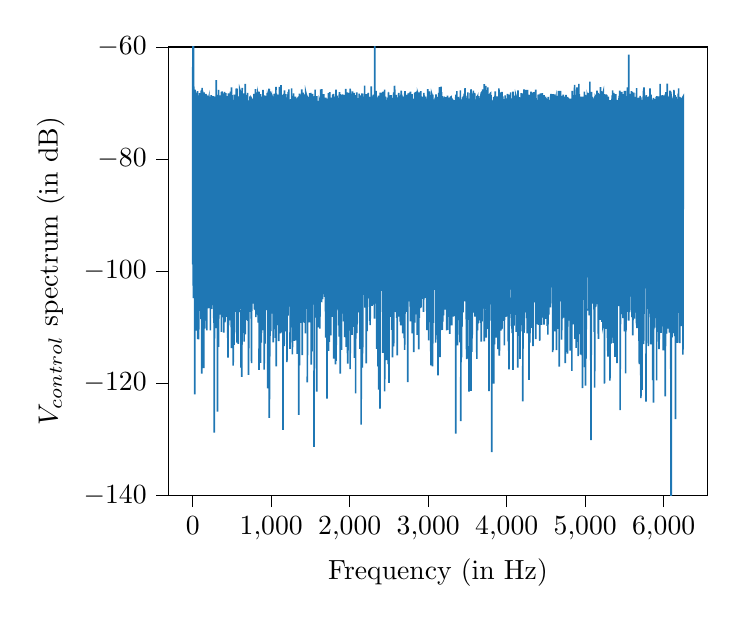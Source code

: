 % This file was created by tikzplotlib v0.9.5.
\begin{tikzpicture}

\definecolor{color0}{rgb}{0.122,0.467,0.706}

\begin{axis}[
legend cell align={left},
legend style={fill opacity=0.8, draw opacity=1, text opacity=1, draw=white!80!black},
tick align=outside,
tick pos=left,
unbounded coords=jump,
x grid style={white!69.02!black},
xlabel={Frequency (in Hz)},
xmin=-312.5, xmax=6562.5,
xtick style={color=black},
y grid style={white!69.02!black},
ylabel={$V_{control}$ spectrum (in dB)},
ymin=-140, ymax=-60,
ytick style={color=black}
]
\addplot [semithick, color0]
table {%
0 -98.809
4.98 30.13
9.98 -66.302
4.99 -99.857
9.99 -104.816
14.98 -67.099
14.99 -100.53
19.98 -68.143
19.99 -101.26
24.98 -68.808
29.98 -67.636
24.99 -122.015
34.98 -68.54
29.99 -108.8
39.98 -68.777
34.99 -99.691
44.98 -68.169
39.99 -105.989
49.98 -69.454
44.99 -109.962
54.98 -69.145
49.99 -110.634
59.98 -67.859
54.99 -106.528
59.99 -101.346
64.98 -69.125
64.99 -112.132
69.98 -68.654
69.99 -102.527
74.98 -69.838
79.98 -69.413
74.99 -112.191
79.99 -100.394
84.98 -70.401
84.99 -102.846
89.98 -68.224
89.99 -107.106
94.98 -69.695
94.99 -104.739
99.98 -69.408
99.99 -102.941
104.98 -69.237
109.98 -67.737
104.99 -108.543
109.99 -105.456
114.98 -69.509
119.98 -67.319
114.99 -118.272
119.99 -103.462
124.98 -67.807
124.99 -103.361
129.98 -70.735
129.99 -110.303
134.98 -68.782
139.98 -69.64
134.99 -111.404
144.98 -68.108
139.99 -117.298
144.99 -95.648
149.98 -70.034
154.98 -69.455
149.99 -110.278
159.98 -69.306
154.99 -106.055
159.99 -103.094
164.98 -68.389
169.98 -68.785
164.99 -106.841
169.99 -108.851
174.98 -69.677
179.98 -68.875
174.99 -103.777
179.99 -110.589
184.98 -68.726
184.99 -106.317
189.98 -69.089
194.98 -69.231
189.99 -104.619
194.99 -97.461
199.98 -69.393
204.98 -69.068
199.99 -106.085
204.99 -106.612
209.98 -69.286
209.99 -102.257
214.98 -68.842
214.99 -105.327
219.98 -69.259
219.99 -97.956
224.98 -69.807
224.99 -110.559
229.98 -69.545
229.99 -105.283
234.98 -68.603
239.98 -69.21
234.99 -104.412
244.98 -69.594
239.99 -106.756
249.98 -68.752
244.99 -105.019
254.98 -68.765
249.99 -102.064
259.98 -68.786
254.99 -103.231
259.99 -106.051
264.98 -69.793
269.98 -68.831
264.99 -105.285
269.99 -109.237
274.98 -68.863
274.99 -128.829
279.98 -69.716
284.98 -70.65
279.99 -101.841
289.98 -69.699
284.99 -104.902
294.98 -70.682
289.99 -110.177
299.98 -65.918
294.99 -99.408
304.98 -69.516
299.99 -109.439
304.99 -105.781
309.98 -69.078
309.99 -102.649
314.98 -68.53
314.99 -125.052
319.98 -69.715
319.99 -105.013
324.98 -68.869
324.99 -109.723
329.98 -67.675
329.99 -113.526
334.98 -68.965
334.99 -107.307
339.98 -68.637
339.99 -105.486
344.98 -68.641
349.98 -69.659
344.99 -107.767
354.98 -69.228
349.99 -99.648
359.98 -69.98
354.99 -99.183
364.98 -68.028
359.99 -106.612
369.98 -69.839
364.99 -110.837
374.98 -67.923
369.99 -102.23
374.99 -108.203
379.98 -70.152
379.99 -105.37
384.98 -68.276
384.99 -104.672
389.98 -68.824
389.99 -104.335
394.98 -69.18
399.98 -69.652
394.99 -110.996
404.98 -68.006
399.99 -107.75
404.99 -99.955
409.98 -70.816
414.98 -70.033
409.99 -109.153
414.99 -104.001
419.98 -68.251
419.99 -108.169
424.98 -69.333
424.99 -104.758
429.98 -68.779
434.98 -70.305
429.99 -105.946
434.99 -101.147
439.98 -70.151
439.99 -104.148
444.98 -69.618
444.99 -111.897
449.98 -70.074
449.99 -115.438
454.98 -68.304
459.98 -70.02
454.99 -109.659
464.98 -70.389
459.99 -101.309
464.99 -108.771
469.98 -68.814
474.98 -68.794
469.99 -105.382
474.99 -103.931
479.98 -67.984
484.98 -69.183
479.99 -104.296
489.98 -69.18
484.99 -107.677
494.98 -67.217
489.99 -107.764
494.99 -113.728
499.98 -68.614
499.99 -104.303
504.98 -69.468
504.99 -101.752
509.98 -69.585
509.99 -101.222
514.98 -69.969
519.98 -69.462
514.99 -116.845
519.99 -107.569
524.98 -69.802
524.99 -113.169
529.98 -68.514
529.99 -110.874
534.98 -69.511
539.98 -68.778
534.99 -101.781
539.99 -102.21
544.98 -69.92
544.99 -107.287
549.98 -68.991
549.99 -104.554
554.98 -67.414
559.98 -68.94
554.99 -103.896
564.98 -67.425
559.99 -110.179
564.99 -112.739
569.98 -68.774
574.98 -69.964
569.99 -102.657
574.99 -106.376
579.98 -70.142
584.98 -69.962
579.99 -112.996
589.98 -68.887
584.99 -104.344
594.98 -70.017
589.99 -107.3
594.99 -100.754
599.98 -67.638
604.98 -67.883
599.99 -106.751
609.98 -68.719
604.99 -99.443
614.98 -68.076
609.99 -98.772
619.98 -69.704
614.99 -117.221
624.98 -69.416
619.99 -104.67
629.98 -67.286
624.99 -118.883
629.99 -102.559
634.98 -68.747
634.99 -104.343
639.98 -68.596
639.99 -100.709
644.98 -69.839
644.99 -101.71
649.98 -68.276
649.99 -111.026
654.98 -69.981
654.99 -112.586
659.98 -69.227
659.99 -109.765
664.98 -69.173
664.99 -105.336
669.98 -66.565
669.99 -111.297
674.98 -68.953
679.98 -69.262
674.99 -104.126
679.99 -108.751
684.98 -69.689
684.99 -104.51
689.98 -70.478
689.99 -103.356
694.98 -68.565
694.99 -105.358
699.98 -68.201
699.99 -103.897
704.98 -70.631
704.99 -108.877
709.98 -69.528
714.98 -69.99
709.99 -118.507
714.99 -109.886
719.98 -70.1
724.98 -70.211
719.99 -101.332
724.99 -99.845
729.98 -68.832
734.98 -71.202
729.99 -107.271
734.99 -105.764
739.98 -69.152
739.99 -100.596
744.98 -69.099
749.98 -69.214
744.99 -104.519
749.99 -116.416
754.98 -69.278
759.98 -69.66
754.99 -101.345
764.98 -69.439
759.99 -102.23
764.99 -105.609
769.98 -69.95
774.98 -70.008
769.99 -105.811
779.98 -68.362
774.99 -103.478
779.99 -102.759
784.98 -69.845
784.99 -106.816
789.98 -69.421
794.98 -70.014
789.99 -103.548
799.98 -67.525
794.99 -106.951
804.98 -68.729
799.99 -101.671
809.98 -68.118
804.99 -108.189
814.98 -68.357
809.99 -101.755
814.99 -101.392
819.98 -69.378
824.98 -69.647
819.99 -101.788
824.99 -107.733
829.98 -68.395
834.98 -68.734
829.99 -106.333
834.99 -109.187
839.98 -68.927
844.98 -67.994
839.99 -107.34
849.98 -70.094
844.99 -117.604
854.98 -69.748
849.99 -104.594
859.98 -70.174
854.99 -109.211
859.99 -115.971
864.98 -68.42
864.99 -116.367
869.98 -69.089
869.99 -102.185
874.98 -70.123
874.99 -112.777
879.98 -69.677
884.98 -69.209
879.99 -104.311
889.98 -68.866
884.99 -104.744
889.99 -110.516
894.98 -67.648
899.98 -70.079
894.99 -104.323
904.98 -69.466
899.99 -109.814
909.98 -68.795
904.99 -100.39
914.98 -68.653
909.99 -117.58
919.98 -70.049
914.99 -98.763
924.98 -69.056
919.99 -112.945
924.99 -102.091
929.98 -68.715
934.98 -70.478
929.99 -103.876
934.99 -101.147
939.98 -70.299
939.99 -97.985
944.98 -70.917
949.98 -68.224
944.99 -106.953
949.99 -100.305
954.98 -68.752
959.98 -69.031
954.99 -120.94
964.98 -69.819
959.99 -100.895
969.98 -67.422
964.99 -116.349
969.99 -106.595
974.98 -67.465
979.98 -68.96
974.99 -126.194
979.99 -118.303
984.98 -67.937
989.98 -68.837
984.99 -111.537
989.99 -105.35
994.98 -68.977
999.98 -68.757
994.99 -110.725
1004.98 -68.809
999.99 -106.251
1009.98 -69.914
1004.99 -105.969
1014.98 -68.945
1009.99 -107.561
1014.99 -101.945
1019.98 -70.355
1019.99 -101.355
1024.98 -69.439
1029.98 -69.674
1024.99 -112.704
1029.99 -105.176
1034.98 -69.654
1039.98 -68.35
1034.99 -104.099
1044.98 -70.839
1039.99 -102.856
1044.99 -110.358
1049.98 -70.386
1054.98 -69.793
1049.99 -107.509
1059.98 -67.139
1054.99 -111.891
1059.99 -101.729
1064.98 -68.296
1064.99 -116.998
1069.98 -68.874
1069.99 -99.364
1074.98 -70.036
1074.99 -104.491
1079.98 -70.344
1079.99 -101.704
1084.98 -68.483
1084.99 -101.684
1089.98 -70.288
1089.99 -109.624
1094.98 -70.352
1099.98 -69.396
1094.99 -112.469
1099.99 -101.671
1104.98 -67.112
1104.99 -103.731
1109.98 -69.522
1109.99 -102.564
1114.98 -69.691
1119.98 -68.565
1114.99 -104.822
1119.99 -111.088
1124.98 -66.791
1124.99 -104.314
1129.98 -70.289
1129.99 -105.885
1134.98 -68.555
1139.98 -69.488
1134.99 -110.916
1139.99 -107.742
1144.98 -69.054
1144.99 -103.049
1149.98 -70.199
1149.99 -128.344
1154.98 -69.8
1154.99 -113.178
1159.98 -68.387
1159.99 -110.346
1164.98 -70.205
1164.99 -113.391
1169.98 -67.742
1169.99 -108.579
1174.98 -68.77
1179.98 -69.283
1174.99 -110.731
1184.98 -68.416
1179.99 -105.779
1189.98 -70.097
1184.99 -102.904
1194.98 -69.365
1189.99 -106.943
1199.98 -68.986
1194.99 -99.719
1204.98 -70.28
1199.99 -116.242
1209.98 -70.1
1204.99 -102.784
1214.98 -68.001
1209.99 -105.552
1219.98 -69.005
1214.99 -107.961
1224.98 -67.587
1219.99 -105.972
1229.98 -69.472
1224.99 -103.918
1229.99 -103.677
1234.98 -69.797
1239.98 -69.365
1234.99 -106.356
1244.98 -70.006
1239.99 -113.879
1249.98 -69.319
1244.99 -110.059
1254.98 -69.937
1249.99 -105.243
1259.98 -67.402
1254.99 -104.967
1264.98 -69.127
1259.99 -108.901
1269.98 -70.152
1264.99 -104.049
1269.99 -114.858
1274.98 -69.44
1274.99 -105.842
1279.98 -70.308
1279.99 -103.909
1284.98 -68.28
1284.99 -111.482
1289.98 -70.29
1289.99 -101.164
1294.98 -69.48
1294.99 -112.442
1299.98 -69.701
1299.99 -103.283
1304.98 -69.893
1304.99 -101.281
1309.98 -68.859
1309.99 -101.174
1314.98 -69.162
1314.99 -112.364
1319.98 -70.025
1319.99 -103.866
1324.98 -70.772
1324.99 -103.015
1329.98 -70.837
1329.99 -114.778
1334.98 -69.499
1334.99 -106.481
1339.98 -68.98
1339.99 -103.755
1344.98 -69.662
1344.99 -109.776
1349.98 -68.838
1349.99 -125.632
1354.98 -68.924
1354.99 -104.812
1359.98 -68.328
1359.99 -116.798
1364.98 -68.485
1364.99 -97.907
1369.98 -69.278
1369.99 -102.59
1374.98 -69.819
1374.99 -109.244
1379.98 -69.767
1379.99 -98.113
1384.98 -68.934
1384.99 -105.819
1389.98 -67.576
1389.99 -108.891
1394.98 -69.309
1394.99 -114.981
1399.98 -68.659
1399.99 -105.926
1404.98 -68.153
1404.99 -107.945
1409.98 -69.828
1409.99 -101.67
1414.98 -68.48
1414.99 -109.006
1419.98 -69.769
1424.98 -69.624
1419.99 -109.13
1429.98 -69.613
1424.99 -105.63
1429.99 -109.211
1434.98 -69.263
1434.99 -111.114
1439.98 -68.155
1444.98 -68.47
1439.99 -102.216
1449.98 -68.918
1444.99 -102.316
1454.98 -69.105
1449.99 -106.746
1454.99 -100.511
1459.98 -68.978
1464.98 -69.158
1459.99 -119.865
1464.99 -100.265
1469.98 -70.079
1469.99 -106.643
1474.98 -69.35
1479.98 -69.181
1474.99 -106.166
1479.99 -102.562
1484.98 -69.527
1484.99 -109.167
1489.98 -68.259
1489.99 -103.168
1494.98 -71.04
1494.99 -102.201
1499.98 -69.905
1504.98 -69.701
1499.99 -101.188
1504.99 -105.808
1509.98 -68.849
1509.99 -116.668
1514.98 -68.684
1519.98 -68.826
1514.99 -103.77
1519.99 -114.327
1524.98 -68.381
1524.99 -105.987
1529.98 -68.789
1529.99 -103.606
1534.98 -69.026
1539.98 -68.995
1534.99 -100.288
1539.99 -98.51
1544.98 -69.835
1549.98 -69.608
1544.99 -131.341
1554.98 -68.977
1549.99 -107.116
1559.98 -67.593
1554.99 -108.306
1564.98 -69.328
1559.99 -106.913
1569.98 -68.881
1564.99 -100.695
1574.98 -71.058
1569.99 -102.497
1574.99 -104.709
1579.98 -68.766
1579.99 -121.499
1584.98 -71.19
1589.98 -70.525
1584.99 -108.625
1594.98 -70.64
1589.99 -107.65
1599.98 -69.608
1594.99 -104.905
1604.98 -70.68
1599.99 -110.048
1604.99 -107.511
1609.98 -69.988
1609.99 -106.667
1614.98 -69.567
1619.98 -69.795
1614.99 -109.775
1624.98 -69.123
1619.99 -110.241
1629.98 -67.584
1624.99 -100.059
1634.98 -70.243
1629.99 -103.933
1639.98 -69.636
1634.99 -98.936
1644.98 -67.508
1639.99 -105.553
1644.99 -98.798
1649.98 -69.921
1654.98 -69.803
1649.99 -100.349
1659.98 -69.973
1654.99 -104.978
1664.98 -69.035
1659.99 -101.042
1669.98 -68.397
1664.99 -103.984
1674.98 -69.659
1669.99 -102.417
1679.98 -69.32
1674.99 -104.125
1684.98 -69.88
1679.99 -104.579
1689.98 -69.549
1684.99 -103.108
1694.98 -69.058
1689.99 -107.19
1699.98 -69.556
1694.99 -111.853
1704.98 -69.941
1699.99 -106.649
1709.98 -69.253
1704.99 -106.693
1714.98 -69.233
1709.99 -122.752
1719.98 -69.738
1714.99 -109.642
1724.98 -69.666
1719.99 -100.237
1729.98 -68.255
1724.99 -109.144
1734.98 -70.098
1729.99 -114.215
1739.98 -68.899
1734.99 -101.257
1744.98 -68.074
1739.99 -112.612
1744.99 -102.52
1749.98 -70.952
1754.98 -70.242
1749.99 -99.74
1759.98 -69.459
1754.99 -106.527
1759.99 -111.48
1764.98 -69.213
1764.99 -98.958
1769.98 -69.055
1769.99 -108.096
1774.98 -69.368
1774.99 -108.143
1779.98 -70.223
1779.99 -104.106
1784.98 -68.471
1784.99 -103.281
1789.98 -68.883
1789.99 -100.783
1794.98 -68.379
1794.99 -115.619
1799.98 -68.874
1799.99 -110.03
1804.98 -69.183
1804.99 -108.087
1809.98 -69.296
1809.99 -109.769
1814.98 -69.369
1814.99 -104.433
1819.98 -69.862
1819.99 -116.644
1824.98 -67.597
1824.99 -115.994
1829.98 -70.226
1829.99 -113.201
1834.98 -69.136
1834.99 -101.22
1839.98 -68.688
1839.99 -100.974
1844.98 -69.206
1844.99 -102.929
1849.98 -69.091
1849.99 -101.347
1854.98 -70.932
1854.99 -106.828
1859.98 -69.306
1859.99 -109.692
1864.98 -68.509
1864.99 -111.685
1869.98 -68.069
1869.99 -98.504
1874.98 -69.631
1874.99 -104.361
1879.98 -68.435
1879.99 -118.297
1884.98 -68.539
1884.99 -99.635
1889.98 -69.112
1889.99 -112.944
1894.98 -70.0
1894.99 -114.068
1899.98 -69.829
1899.99 -105.569
1904.98 -69.397
1904.99 -105.925
1909.98 -68.445
1909.99 -103.898
1914.98 -69.567
1919.98 -69.531
1914.99 -107.57
1919.99 -98.038
1924.98 -68.543
1924.99 -108.946
1929.98 -68.969
1929.99 -104.376
1934.98 -70.254
1939.98 -69.383
1934.99 -111.76
1939.99 -105.346
1944.98 -70.389
1944.99 -103.346
1949.98 -67.47
1954.98 -69.481
1949.99 -106.452
1954.99 -113.534
1959.98 -70.408
1964.98 -68.202
1959.99 -100.787
1969.98 -68.12
1964.99 -107.706
1974.98 -69.858
1969.99 -112.059
1974.99 -116.513
1979.98 -69.45
1979.99 -114.156
1984.98 -69.986
1989.98 -68.181
1984.99 -99.334
1994.98 -69.565
1989.99 -98.496
1999.98 -69.339
1994.99 -103.109
1999.99 -100.436
2004.98 -67.424
2009.98 -68.549
2004.99 -117.473
2009.99 -101.424
2014.98 -69.835
2019.98 -70.21
2014.99 -100.733
2019.99 -102.797
2024.98 -69.964
2024.99 -104.373
2029.98 -69.733
2034.98 -67.922
2029.99 -111.389
2039.98 -69.222
2034.99 -105.324
2039.99 -109.528
2044.98 -69.983
2044.99 -101.098
2049.98 -69.262
2049.99 -109.948
2054.98 -68.176
2054.99 -106.6
2059.98 -69.241
2059.99 -115.463
2064.98 -68.615
2064.99 -105.631
2069.98 -69.259
2069.99 -102.599
2074.98 -69.117
2074.99 -121.795
2079.98 -70.54
2079.99 -106.143
2084.98 -70.355
2089.98 -68.115
2084.99 -103.22
2094.98 -69.792
2089.99 -111.07
2099.98 -69.864
2094.99 -109.504
2104.98 -69.863
2099.99 -104.821
2104.99 -105.752
2109.98 -69.971
2109.99 -101.46
2114.98 -69.137
2114.99 -107.371
2119.98 -68.335
2119.99 -105.956
2124.98 -69.114
2124.99 -105.072
2129.98 -68.689
2129.99 -113.896
2134.98 -68.66
2134.99 -98.72
2139.98 -69.546
2139.99 -101.364
2144.98 -68.844
2149.98 -70.55
2144.99 -127.411
2149.99 -104.872
2154.98 -68.304
2159.98 -69.886
2154.99 -105.936
2159.99 -117.221
2164.98 -68.333
2164.99 -114.694
2169.98 -70.184
2169.99 -102.138
2174.98 -70.643
2179.98 -68.849
2174.99 -101.63
2184.98 -70.184
2179.99 -104.221
2189.98 -66.905
2184.99 -101.938
2189.99 -99.094
2194.98 -69.079
2199.98 -68.582
2194.99 -106.499
2204.98 -69.328
2199.99 -104.556
2204.99 -105.922
2209.98 -68.406
2214.98 -69.137
2209.99 -116.468
2219.98 -69.788
2214.99 -99.397
2219.99 -110.686
2224.98 -69.507
2229.98 -69.917
2224.99 -102.853
2229.99 -104.841
2234.98 -68.177
2239.98 -69.552
2234.99 -102.098
2239.99 -100.439
2244.98 -70.42
2249.98 -68.887
2244.99 -101.406
2254.98 -69.506
2249.99 -102.072
2254.99 -108.897
2259.98 -70.506
2264.98 -69.579
2259.99 -109.631
2264.99 -100.976
2269.98 -70.482
2274.98 -67.049
2269.99 -104.394
2274.99 -105.354
2279.98 -68.569
2279.99 -102.704
2284.98 -69.005
2284.99 -106.186
2289.98 -70.331
2294.98 -69.631
2289.99 -104.422
2299.98 -69.997
2294.99 -104.198
2299.99 -101.517
2304.98 -68.819
2304.99 -105.96
2309.98 -68.521
2309.99 -102.971
2314.98 -70.498
2314.99 -108.471
2319.98 -56.449
2319.99 -105.814
2324.98 -69.113
2329.98 -69.028
2324.99 -100.568
2329.99 -100.74
2334.98 -67.829
2334.99 -98.194
2339.98 -70.074
2339.99 -103.531
2344.98 -69.782
2344.99 -113.866
2349.98 -70.439
2354.98 -69.437
2349.99 -102.81
2359.98 -68.991
2354.99 -106.418
2364.98 -68.7
2359.99 -117.004
2369.98 -69.644
2364.99 -107.18
2369.99 -121.138
2374.98 -69.383
2374.99 -105.179
2379.98 -68.9
2384.98 -69.315
2379.99 -98.028
2384.99 -124.558
2389.98 -68.133
2389.99 -107.292
2394.98 -68.937
2394.99 -97.93
2399.98 -69.041
2404.98 -68.18
2399.99 -98.114
2404.99 -103.529
2409.98 -68.832
2409.99 -103.157
2414.98 -69.777
2414.99 -101.054
2419.98 -68.0
2424.98 -69.761
2419.99 -114.609
2429.98 -67.991
2424.99 -102.304
2434.98 -69.444
2429.99 -100.903
2434.99 -108.093
2439.98 -69.82
2444.98 -67.615
2439.99 -109.742
2449.98 -69.518
2444.99 -121.44
2454.98 -68.842
2449.99 -109.12
2459.98 -69.424
2454.99 -98.142
2464.98 -70.067
2459.99 -113.261
2469.98 -69.89
2464.99 -105.596
2469.99 -115.888
2474.98 -70.268
2474.99 -107.597
2479.98 -69.084
2479.99 -104.227
2484.98 -69.032
2489.98 -70.281
2484.99 -111.709
2494.98 -68.125
2489.99 -116.603
2494.99 -101.188
2499.98 -68.655
2499.99 -119.936
2504.98 -69.091
2509.98 -69.37
2504.99 -106.66
2509.99 -99.753
2514.98 -69.882
2519.98 -68.925
2514.99 -98.064
2519.99 -99.598
2524.98 -68.593
2529.98 -69.682
2524.99 -108.184
2529.99 -103.287
2534.98 -69.141
2534.99 -110.495
2539.98 -70.063
2544.98 -69.11
2539.99 -104.191
2549.98 -69.899
2544.99 -115.411
2549.99 -104.739
2554.98 -70.069
2559.98 -68.104
2554.99 -110.071
2559.99 -113.437
2564.98 -69.112
2564.99 -101.686
2569.98 -66.927
2574.98 -68.168
2569.99 -102.621
2579.98 -69.683
2574.99 -106.551
2584.98 -70.184
2579.99 -102.365
2589.98 -68.536
2584.99 -107.294
2594.98 -69.519
2589.99 -105.178
2594.99 -105.931
2599.98 -69.015
2599.99 -108.359
2604.98 -69.034
2604.99 -115.013
2609.98 -69.519
2614.98 -69.004
2609.99 -105.666
2614.99 -104.623
2619.98 -68.513
2619.99 -108.12
2624.98 -68.175
2624.99 -106.024
2629.98 -69.509
2634.98 -69.69
2629.99 -103.16
2634.99 -106.974
2639.98 -69.383
2644.98 -69.093
2639.99 -103.089
2644.99 -109.043
2649.98 -68.687
2649.99 -109.676
2654.98 -67.785
2659.98 -68.733
2654.99 -101.653
2659.99 -104.86
2664.98 -68.557
2664.99 -99.659
2669.98 -69.028
2674.98 -69.387
2669.99 -102.417
2679.98 -69.598
2674.99 -111.091
2679.99 -100.402
2684.98 -69.026
2689.98 -69.058
2684.99 -104.983
2694.98 -70.613
2689.99 -106.179
2699.98 -68.231
2694.99 -111.938
2704.98 -67.876
2699.99 -114.057
2709.98 -68.483
2704.99 -107.599
2714.98 -69.248
2709.99 -106.43
2719.98 -69.75
2714.99 -107.281
2719.99 -104.802
2724.98 -69.814
2724.99 -106.504
2729.98 -68.537
2734.98 -70.234
2729.99 -104.86
2734.99 -103.007
2739.98 -70.378
2739.99 -119.79
2744.98 -68.298
2744.99 -100.977
2749.98 -69.272
2749.99 -102.393
2754.98 -70.496
2754.99 -103.711
2759.98 -68.173
2764.98 -68.984
2759.99 -101.274
2764.99 -105.407
2769.98 -69.244
2769.99 -106.313
2774.98 -67.969
2774.99 -108.948
2779.98 -69.853
2779.99 -98.427
2784.98 -70.011
2784.99 -97.309
2789.98 -69.418
2794.98 -68.403
2789.99 -105.961
2799.98 -70.063
2794.99 -111.12
2799.99 -107.641
2804.98 -70.978
2809.98 -69.653
2804.99 -103.66
2809.99 -106.914
2814.98 -69.804
2814.99 -114.445
2819.98 -69.264
2819.99 -103.197
2824.98 -69.61
2829.98 -68.165
2824.99 -108.436
2834.98 -70.829
2829.99 -109.191
2839.98 -68.012
2834.99 -103.332
2839.99 -103.094
2844.98 -68.045
2849.98 -70.09
2844.99 -107.736
2854.98 -68.349
2849.99 -103.015
2854.99 -104.833
2859.98 -67.83
2859.99 -111.387
2864.98 -68.264
2869.98 -68.522
2864.99 -104.869
2874.98 -70.47
2869.99 -110.666
2879.98 -69.406
2874.99 -104.596
2884.98 -69.938
2879.99 -113.948
2889.98 -68.102
2884.99 -108.332
2894.98 -69.148
2889.99 -103.404
2899.98 -69.297
2894.99 -102.533
2904.98 -67.9
2899.99 -106.588
2909.98 -69.226
2904.99 -98.935
2914.98 -68.806
2909.99 -106.449
2919.98 -68.901
2914.99 -103.457
2924.98 -69.01
2919.99 -104.959
2929.98 -69.446
2924.99 -104.079
2934.98 -69.836
2929.99 -99.796
2939.98 -70.878
2934.99 -103.562
2944.98 -68.21
2939.99 -107.281
2949.98 -68.645
2944.99 -105.1
2954.98 -68.846
2949.99 -104.83
2959.98 -69.311
2954.99 -100.203
2964.98 -68.848
2959.99 -104.751
2969.98 -69.388
2964.99 -103.571
2974.98 -70.329
2969.99 -103.889
2979.98 -69.211
2974.99 -103.859
2984.98 -69.422
2979.99 -107.098
2989.98 -70.247
2984.99 -110.537
2994.98 -67.508
2989.99 -103.239
2999.98 -69.282
2994.99 -108.874
2999.99 -109.692
3004.98 -69.194
3004.99 -112.36
3009.98 -69.114
3009.99 -109.068
3014.98 -67.907
3019.98 -69.832
3014.99 -102.469
3019.99 -100.621
3024.98 -69.563
3029.98 -70.339
3024.99 -103.751
3034.98 -69.783
3029.99 -108.581
3034.99 -116.81
3039.98 -68.595
3039.99 -104.042
3044.98 -68.451
3049.98 -68.7
3044.99 -110.574
3049.99 -100.016
3054.98 -69.715
3059.98 -68.518
3054.99 -116.999
3059.99 -106.364
3064.98 -69.416
3069.98 -70.282
3064.99 -109.224
3074.98 -69.389
3069.99 -101.248
3079.98 -69.335
3074.99 -101.421
3079.99 -103.321
3084.98 -70.071
3089.98 -69.03
3084.99 -100.52
3089.99 -102.67
3094.98 -69.626
3094.99 -112.745
3099.98 -68.454
3099.99 -110.249
3104.98 -70.46
3109.98 -70.456
3104.99 -108.586
3114.98 -68.885
3109.99 -103.457
3114.99 -102.322
3119.98 -69.62
3119.99 -112.165
3124.98 -70.511
3129.98 -70.107
3124.99 -118.581
3129.99 -105.252
3134.98 -68.191
3139.98 -69.673
3134.99 -104.614
3144.98 -67.149
3139.99 -104.83
3149.98 -68.028
3144.99 -103.985
3154.98 -67.32
3149.99 -115.339
3154.99 -105.885
3159.98 -67.643
3164.98 -67.093
3159.99 -100.589
3169.98 -68.064
3164.99 -104.802
3174.98 -68.757
3169.99 -101.383
3174.99 -106.524
3179.98 -69.952
3179.99 -110.5
3184.98 -70.133
3189.98 -69.399
3184.99 -108.993
3194.98 -69.298
3189.99 -100.508
3194.99 -107.898
3199.98 -69.242
3204.98 -68.85
3199.99 -101.409
3209.98 -70.217
3204.99 -104.368
3214.98 -69.485
3209.99 -103.088
3214.99 -100.689
3219.98 -69.55
3224.98 -68.977
3219.99 -106.858
3229.98 -69.442
3224.99 -105.216
3229.99 -101.826
3234.98 -69.436
3239.98 -69.486
3234.99 -110.58
3244.98 -68.669
3239.99 -100.426
3244.99 -110.492
3249.98 -69.442
3249.99 -108.143
3254.98 -70.055
3259.98 -69.182
3254.99 -101.914
3264.98 -69.448
3259.99 -105.675
3269.98 -69.055
3264.99 -97.503
3269.99 -99.996
3274.98 -69.804
3274.99 -111.204
3279.98 -69.684
3279.99 -105.507
3284.98 -68.975
3289.98 -68.928
3284.99 -103.479
3294.98 -69.596
3289.99 -100.233
3294.99 -109.631
3299.98 -69.067
3299.99 -109.686
3304.98 -69.685
3304.99 -105.576
3309.98 -69.322
3309.99 -106.989
3314.98 -70.699
3314.99 -104.622
3319.98 -69.666
3319.99 -108.11
3324.98 -69.804
3324.99 -105.204
3329.98 -69.471
3329.99 -108.003
3334.98 -70.328
3334.99 -105.882
3339.98 -70.017
3339.99 -100.645
3344.98 -70.199
3344.99 -105.53
3349.98 -69.283
3354.98 -68.527
3349.99 -128.98
3359.98 -68.857
3354.99 -107.092
3364.98 -67.888
3359.99 -106.447
3369.98 -69.053
3364.99 -107.397
3374.98 -69.093
3369.99 -104.484
3379.98 -69.711
3374.99 -113.23
3384.98 -68.918
3379.99 -103.647
3389.98 -69.483
3384.99 -108.731
3394.98 -69.292
3389.99 -104.871
3399.98 -69.159
3394.99 -105.761
3404.98 -70.124
3399.99 -107.457
3409.98 -67.76
3404.99 -112.719
3409.99 -110.757
3414.98 -69.755
3419.98 -69.679
3414.99 -126.778
3424.98 -69.361
3419.99 -98.919
3424.99 -115.387
3429.98 -70.035
3429.99 -109.918
3434.98 -69.375
3434.99 -101.583
3439.98 -68.975
3439.99 -106.248
3444.98 -68.953
3444.99 -107.367
3449.98 -68.745
3454.98 -70.61
3449.99 -104.874
3454.99 -103.557
3459.98 -68.339
3459.99 -105.389
3464.98 -70.611
3469.98 -67.352
3464.99 -102.939
3469.99 -100.646
3474.98 -68.719
3479.98 -69.485
3474.99 -103.932
3484.98 -69.404
3479.99 -102.709
3489.98 -69.488
3484.99 -107.275
3489.99 -115.716
3494.98 -70.794
3499.98 -69.564
3494.99 -115.621
3504.98 -68.125
3499.99 -104.612
3504.99 -106.845
3509.98 -69.22
3509.99 -101.451
3514.98 -69.859
3519.98 -69.363
3514.99 -105.304
3524.98 -70.74
3519.99 -121.496
3529.98 -69.492
3524.99 -112.025
3534.98 -68.19
3529.99 -105.222
3539.98 -69.648
3534.99 -110.065
3539.99 -109.82
3544.98 -67.552
3549.98 -69.17
3544.99 -121.385
3554.98 -69.817
3549.99 -105.048
3554.99 -114.39
3559.98 -69.944
3564.98 -69.954
3559.99 -111.997
3569.98 -68.788
3564.99 -102.968
3569.99 -107.394
3574.98 -67.798
3579.98 -69.718
3574.99 -102.711
3579.99 -103.072
3584.98 -69.853
3589.98 -68.19
3584.99 -101.896
3594.98 -68.322
3589.99 -101.681
3599.98 -69.757
3594.99 -108.138
3599.99 -102.185
3604.98 -70.2
3609.98 -69.371
3604.99 -98.79
3614.98 -69.677
3609.99 -101.92
3619.98 -68.712
3614.99 -103.255
3619.99 -115.66
3624.98 -68.997
3629.98 -68.82
3624.99 -107.859
3629.99 -110.579
3634.98 -69.587
3634.99 -109.309
3639.98 -69.53
3639.99 -103.875
3644.98 -68.762
3644.99 -108.802
3649.98 -69.705
3654.98 -70.52
3649.99 -102.293
3654.99 -102.015
3659.98 -70.176
3664.98 -69.105
3659.99 -102.119
3664.99 -109.227
3669.98 -69.35
3674.98 -68.131
3669.99 -103.614
3679.98 -69.12
3674.99 -112.577
3679.99 -105.628
3684.98 -67.907
3684.99 -108.985
3689.98 -70.515
3689.99 -103.055
3694.98 -67.553
3694.99 -104.574
3699.98 -69.054
3699.99 -106.69
3704.98 -69.54
3704.99 -102.168
3709.98 -68.925
3709.99 -99.895
3714.98 -66.643
3714.99 -112.547
3719.98 -68.827
3724.98 -68.157
3719.99 -106.841
3729.98 -69.492
3724.99 -106.466
3734.98 -66.964
3729.99 -99.538
3739.98 -69.35
3734.99 -101.19
3744.98 -68.708
3739.99 -111.846
3749.98 -67.695
3744.99 -100.752
3754.98 -68.452
3749.99 -110.303
3759.98 -67.21
3754.99 -106.017
3759.99 -103.438
3764.98 -68.432
3764.99 -100.535
3769.98 -69.087
3769.99 -109.811
3774.98 -70.567
3774.99 -121.434
3779.98 -68.843
3779.99 -108.83
3784.98 -69.473
3784.99 -100.111
3789.98 -68.312
3794.98 -68.248
3789.99 -105.916
3799.98 -68.608
3794.99 -99.219
3799.99 -103.022
3804.98 -69.379
3804.99 -102.84
3809.98 -69.526
3809.99 -132.314
3814.98 -70.381
3819.98 -70.32
3814.99 -112.362
3819.99 -102.515
3824.98 -70.182
3829.98 -69.636
3824.99 -101.184
3829.99 -107.1
3834.98 -68.928
3834.99 -120.089
3839.98 -70.13
3839.99 -99.171
3844.98 -70.422
3844.99 -113.072
3849.98 -69.278
3854.98 -67.92
3849.99 -106.104
3854.99 -110.957
3859.98 -69.664
3859.99 -111.417
3864.98 -69.77
3869.98 -69.39
3864.99 -102.096
3869.99 -111.856
3874.98 -69.499
3879.98 -68.844
3874.99 -106.979
3884.98 -69.097
3879.99 -101.037
3884.99 -104.707
3889.98 -68.807
3894.98 -69.503
3889.99 -113.907
3894.99 -109.961
3899.98 -67.41
3904.98 -68.663
3899.99 -110.844
3909.98 -69.297
3904.99 -115.096
3909.99 -113.141
3914.98 -68.116
3919.98 -69.23
3914.99 -104.786
3924.98 -68.259
3919.99 -107.689
3929.98 -69.044
3924.99 -110.606
3929.99 -104.66
3934.98 -69.589
3939.98 -68.036
3934.99 -110.391
3944.98 -70.079
3939.99 -110.266
3944.99 -104.523
3949.98 -68.812
3954.98 -70.168
3949.99 -107.374
3959.98 -69.801
3954.99 -103.666
3964.98 -69.621
3959.99 -99.308
3969.98 -69.317
3964.99 -108.861
3974.98 -70.081
3969.99 -113.264
3979.98 -68.642
3974.99 -105.819
3984.98 -69.581
3979.99 -101.971
3989.98 -69.257
3984.99 -105.661
3989.99 -108.149
3994.98 -69.98
3999.98 -69.19
3994.99 -104.661
4004.98 -69.254
3999.99 -108.092
4009.98 -68.376
4004.99 -106.26
4009.99 -104.975
4014.98 -70.396
4014.99 -103.293
4019.98 -68.508
4024.98 -69.019
4019.99 -112.556
4029.98 -69.475
4024.99 -111.516
4029.99 -117.531
4034.98 -70.276
4034.99 -109.829
4039.98 -68.504
4044.98 -69.605
4039.99 -107.637
4049.98 -68.118
4044.99 -101.423
4049.99 -101.263
4054.98 -70.365
4059.98 -69.268
4054.99 -102.696
4064.98 -69.65
4059.99 -100.745
4069.98 -69.167
4064.99 -108.097
4069.99 -111.068
4074.98 -69.667
4074.99 -108.273
4079.98 -67.97
4084.98 -69.693
4079.99 -117.608
4089.98 -68.666
4084.99 -109.073
4089.99 -104.981
4094.98 -70.301
4094.99 -109.712
4099.98 -69.521
4099.99 -101.632
4104.98 -69.544
4109.98 -69.116
4104.99 -100.82
4109.99 -103.555
4114.98 -68.562
4119.98 -68.808
4114.99 -107.375
4124.98 -69.168
4119.99 -110.838
4129.98 -69.369
4124.99 -108.184
4134.98 -70.32
4129.99 -102.553
4134.99 -106.267
4139.98 -70.104
4144.98 -67.765
4139.99 -117.218
4144.99 -104.133
4149.98 -70.016
4149.99 -104.996
4154.98 -70.091
4154.99 -105.753
4159.98 -70.342
4159.99 -102.495
4164.98 -69.447
4169.98 -68.987
4164.99 -107.921
4169.99 -115.643
4174.98 -70.332
4179.98 -69.033
4174.99 -105.485
4179.99 -110.761
4184.98 -68.249
4184.99 -109.642
4189.98 -69.128
4189.99 -103.429
4194.98 -69.877
4194.99 -99.512
4199.98 -69.3
4199.99 -107.962
4204.98 -69.404
4209.98 -68.312
4204.99 -123.227
4214.98 -68.344
4209.99 -100.129
4219.98 -67.585
4214.99 -102.714
4224.98 -70.661
4219.99 -110.989
4224.99 -109.895
4229.98 -70.854
4229.99 -105.756
4234.98 -69.908
4234.99 -102.026
4239.98 -69.146
4244.98 -67.655
4239.99 -107.371
4249.98 -69.572
4244.99 -105.869
4249.99 -102.684
4254.98 -69.105
4254.99 -108.397
4259.98 -68.011
4259.99 -111.108
4264.98 -67.643
4264.99 -104.295
4269.98 -68.536
4274.98 -69.367
4269.99 -105.036
4274.99 -101.282
4279.98 -68.57
4279.99 -106.571
4284.98 -69.077
4284.99 -119.396
4289.98 -70.111
4289.99 -101.9
4294.98 -69.791
4299.98 -70.824
4294.99 -112.761
4299.99 -103.283
4304.98 -68.909
4309.98 -67.984
4304.99 -108.41
4314.98 -69.681
4309.99 -110.145
4319.98 -69.465
4314.99 -99.875
4324.98 -68.139
4319.99 -105.739
4324.99 -103.005
4329.98 -69.699
4329.99 -104.093
4334.98 -68.779
4334.99 -113.401
4339.98 -70.675
4339.99 -105.15
4344.98 -68.042
4349.98 -69.723
4344.99 -99.215
4349.99 -105.581
4354.98 -69.684
4359.98 -68.064
4354.99 -102.284
4364.98 -69.601
4359.99 -101.517
4369.98 -67.622
4364.99 -103.99
4374.98 -69.113
4369.99 -112.134
4379.98 -69.979
4374.99 -102.016
4384.98 -70.373
4379.99 -105.301
4384.99 -103.769
4389.98 -69.7
4389.99 -109.44
4394.98 -69.769
4394.99 -104.461
4399.98 -68.492
4399.99 -106.292
4404.98 -69.899
4409.98 -68.599
4404.99 -109.591
4409.99 -100.215
4414.98 -68.481
4414.99 -104.384
4419.98 -71.156
4424.98 -70.156
4419.99 -112.424
4424.99 -104.569
4429.98 -68.297
4434.98 -68.868
4429.99 -97.911
4439.98 -69.993
4434.99 -100.746
4444.98 -68.966
4439.99 -106.65
4449.98 -69.2
4444.99 -109.592
4449.99 -97.37
4454.98 -68.245
4454.99 -107.191
4459.98 -69.23
4464.98 -69.834
4459.99 -108.313
4469.98 -69.54
4464.99 -98.87
4469.99 -101.817
4474.98 -68.579
4474.99 -109.558
4479.98 -69.233
4479.99 -102.282
4484.98 -69.714
4489.98 -69.704
4484.99 -106.131
4494.98 -68.859
4489.99 -106.727
4494.99 -103.689
4499.98 -69.251
4499.99 -108.503
4504.98 -69.336
4509.98 -69.441
4504.99 -104.078
4514.98 -70.685
4509.99 -105.814
4519.98 -69.477
4514.99 -109.772
4519.99 -99.538
4524.98 -69.296
4524.99 -111.338
4529.98 -68.918
4529.99 -107.369
4534.98 -69.77
4534.99 -107.781
4539.98 -69.446
4544.98 -69.866
4539.99 -104.685
4549.98 -70.286
4544.99 -103.876
4554.98 -70.171
4549.99 -103.811
4559.98 -68.652
4554.99 -106.468
4559.99 -104.729
4564.98 -68.388
4569.98 -69.12
4564.99 -101.982
4569.99 -99.6
4574.98 -68.717
4579.98 -69.503
4574.99 -102.774
4579.99 -97.821
4584.98 -68.729
4584.99 -114.451
4589.98 -68.394
4589.99 -114.089
4594.98 -68.616
4599.98 -69.125
4594.99 -107.342
4604.98 -68.445
4599.99 -102.516
4609.98 -69.565
4604.99 -106.662
4614.98 -69.044
4609.99 -110.026
4614.99 -110.749
4619.98 -69.483
4624.98 -69.144
4619.99 -104.725
4624.99 -107.249
4629.98 -69.349
4629.99 -108.678
4634.98 -68.707
4634.99 -114.099
4639.98 -69.189
4639.99 -107.212
4644.98 -69.786
4644.99 -105.297
4649.98 -69.732
4649.99 -110.284
4654.98 -69.76
4654.99 -108.259
4659.98 -67.827
4659.99 -108.367
4664.98 -68.806
4664.99 -106.726
4669.98 -69.031
4669.99 -117.048
4674.98 -69.684
4679.98 -68.334
4674.99 -98.479
4684.98 -67.85
4679.99 -103.469
4689.98 -69.438
4684.99 -101.228
4694.98 -68.71
4689.99 -104.263
4699.98 -69.069
4694.99 -105.392
4704.98 -69.181
4699.99 -112.222
4709.98 -68.734
4704.99 -108.054
4709.99 -108.449
4714.98 -69.167
4714.99 -108.245
4719.98 -68.502
4719.99 -96.186
4724.98 -69.226
4724.99 -108.299
4729.98 -69.006
4729.99 -105.009
4734.98 -70.085
4734.99 -108.237
4739.98 -70.726
4739.99 -100.324
4744.98 -68.857
4744.99 -116.428
4749.98 -69.415
4749.99 -100.694
4754.98 -68.53
4754.99 -114.425
4759.98 -69.307
4759.99 -105.057
4764.98 -69.222
4769.98 -69.237
4764.99 -109.124
4769.99 -105.233
4774.98 -68.932
4779.98 -69.678
4774.99 -114.704
4779.99 -101.624
4784.98 -69.094
4789.98 -69.757
4784.99 -108.835
4789.99 -107.031
4794.98 -69.866
4794.99 -103.777
4799.98 -70.758
4799.99 -105.495
4804.98 -69.399
4804.99 -102.37
4809.98 -69.404
4814.98 -69.418
4809.99 -114.2
4814.99 -102.364
4819.98 -69.234
4824.98 -70.872
4819.99 -113.834
4824.99 -111.843
4829.98 -70.147
4829.99 -117.79
4834.98 -67.841
4839.98 -70.825
4834.99 -104.244
4839.99 -104.915
4844.98 -68.619
4849.98 -69.353
4844.99 -104.917
4854.98 -69.315
4849.99 -109.517
4859.98 -69.603
4854.99 -106.83
4864.98 -66.778
4859.99 -100.332
4864.99 -104.386
4869.98 -70.183
4874.98 -69.379
4869.99 -112.107
4879.98 -69.683
4874.99 -106.828
4879.99 -104.293
4884.98 -68.987
4884.99 -113.704
4889.98 -68.664
4894.98 -67.202
4889.99 -108.535
4899.98 -69.737
4894.99 -103.067
4904.98 -69.973
4899.99 -103.889
4904.99 -107.865
4909.98 -70.204
4909.99 -115.152
4914.98 -68.175
4914.99 -111.234
4919.98 -66.58
4919.99 -103.972
4924.98 -68.433
4924.99 -102.153
4929.98 -69.756
4934.98 -69.806
4929.99 -110.75
4934.99 -106.481
4939.98 -70.007
4944.98 -68.881
4939.99 -114.921
4944.99 -103.666
4949.98 -69.532
4954.98 -69.135
4949.99 -104.997
4959.98 -70.356
4954.99 -111.756
4964.98 -68.869
4959.99 -100.031
4964.99 -120.874
4969.98 -70.154
4969.99 -103.046
4974.98 -70.703
4974.99 -105.109
4979.98 -69.961
4979.99 -104.094
4984.98 -69.927
4984.99 -101.882
4989.98 -67.965
4989.99 -99.854
4994.98 -68.553
4994.99 -117.131
4999.98 -68.545
4999.99 -116.651
5004.98 -69.932
5004.99 -120.434
5009.98 -69.206
5014.98 -68.638
5009.99 -115.601
5014.99 -105.239
5019.98 -69.65
5019.99 -100.468
5024.98 -70.274
5024.99 -97.926
5029.98 -69.011
5034.98 -69.344
5029.99 -98.776
5034.99 -101.095
5039.98 -68.199
5044.98 -69.377
5039.99 -107.058
5049.98 -68.834
5044.99 -105.992
5054.98 -69.673
5049.99 -107.876
5059.98 -66.191
5054.99 -99.892
5064.98 -69.325
5059.99 -106.796
5069.98 -70.324
5064.99 -106.363
5074.98 -69.206
5069.99 -107.245
5074.99 -130.149
5079.98 -68.035
5084.98 -70.48
5079.99 -103.654
5089.98 -69.371
5084.99 -103.867
5094.98 -68.89
5089.99 -103.124
5099.98 -69.178
5094.99 -100.134
5104.98 -70.088
5099.99 -105.798
5109.98 -69.543
5104.99 -99.574
5114.98 -69.187
5109.99 -99.053
5114.99 -110.823
5119.98 -69.755
5124.98 -68.81
5119.99 -120.772
5124.99 -102.806
5129.98 -68.746
5134.98 -68.851
5129.99 -106.342
5139.98 -69.643
5134.99 -106.314
5139.99 -101.343
5144.98 -68.947
5144.99 -103.758
5149.98 -67.772
5149.99 -102.539
5154.98 -70.405
5154.99 -105.887
5159.98 -69.486
5159.99 -102.327
5164.98 -68.177
5164.99 -111.15
5169.98 -68.39
5169.99 -112.07
5174.98 -69.212
5174.99 -104.173
5179.98 -69.255
5179.99 -108.291
5184.98 -68.682
5189.98 -69.335
5184.99 -104.262
5194.98 -67.17
5189.99 -108.712
5194.99 -105.288
5199.98 -70.078
5199.99 -105.028
5204.98 -67.889
5209.98 -69.068
5204.99 -99.25
5214.98 -70.055
5209.99 -100.48
5219.98 -70.315
5214.99 -109.049
5219.99 -102.376
5224.98 -68.356
5229.98 -68.085
5224.99 -109.744
5229.99 -109.411
5234.98 -69.529
5234.99 -103.541
5239.98 -68.435
5244.98 -70.493
5239.99 -102.475
5249.98 -70.206
5244.99 -120.057
5249.99 -100.955
5254.98 -68.469
5259.98 -69.092
5254.99 -108.21
5264.98 -69.23
5259.99 -102.721
5269.98 -68.929
5264.99 -110.306
5274.98 -68.532
5269.99 -102.45
5274.99 -104.388
5279.98 -69.2
5279.99 -100.083
5284.98 -69.639
5289.98 -69.928
5284.99 -111.72
5289.99 -115.241
5294.98 -68.852
5294.99 -110.676
5299.98 -71.092
5304.98 -70.151
5299.99 -108.524
5309.98 -70.072
5304.99 -104.015
5309.99 -109.422
5314.98 -69.485
5319.98 -70.326
5314.99 -119.543
5324.98 -70.047
5319.99 -103.297
5329.98 -70.507
5324.99 -112.96
5329.99 -106.008
5334.98 -70.048
5334.99 -103.951
5339.98 -69.953
5344.98 -68.645
5339.99 -112.824
5344.99 -104.459
5349.98 -67.76
5349.99 -96.791
5354.98 -71.284
5354.99 -110.285
5359.98 -68.608
5364.98 -68.21
5359.99 -103.224
5369.98 -70.326
5364.99 -112.862
5374.98 -69.912
5369.99 -99.083
5379.98 -69.986
5374.99 -109.108
5384.98 -68.409
5379.99 -115.284
5389.98 -68.399
5384.99 -106.4
5394.98 -70.057
5389.99 -105.457
5394.99 -109.221
5399.98 -69.758
5399.99 -111.54
5404.98 -69.645
5404.99 -116.415
5409.98 -70.1
5414.98 -69.443
5409.99 -103.407
5419.98 -69.982
5414.99 -103.058
5424.98 -70.246
5419.99 -102.069
5429.98 -69.149
5424.99 -106.234
5434.98 -68.712
5429.99 -101.301
5434.99 -97.706
5439.98 -67.801
5439.99 -101.071
5444.98 -68.543
5444.99 -124.81
5449.98 -71.239
5449.99 -109.464
5454.98 -68.714
5459.98 -70.245
5454.99 -102.585
5464.98 -67.994
5459.99 -101.177
5469.98 -69.568
5464.99 -104.262
5474.98 -68.436
5469.99 -107.671
5479.98 -68.422
5474.99 -104.178
5484.98 -69.382
5479.99 -108.379
5489.98 -69.224
5484.99 -103.682
5489.99 -101.519
5494.98 -69.023
5494.99 -101.2
5499.98 -67.82
5499.99 -110.754
5504.98 -68.976
5504.99 -105.442
5509.98 -67.839
5509.99 -103.138
5514.98 -69.85
5514.99 -118.228
5519.98 -68.776
5519.99 -110.511
5524.98 -69.698
5524.99 -108.775
5529.98 -69.656
5529.99 -103.987
5534.98 -68.979
5534.99 -102.992
5539.98 -67.196
5544.98 -69.649
5539.99 -107.254
5549.98 -68.781
5544.99 -105.322
5554.98 -61.385
5549.99 -103.966
5559.98 -70.044
5554.99 -108.835
5564.98 -68.544
5559.99 -104.488
5569.98 -68.388
5564.99 -107.31
5574.98 -69.529
5569.99 -104.544
5579.98 -69.729
5574.99 -102.712
5584.98 -70.279
5579.99 -103.898
5589.98 -67.898
5584.99 -99.333
5594.98 -68.346
5589.99 -100.15
5594.99 -108.214
5599.98 -68.04
5599.99 -101.364
5604.98 -69.335
5609.98 -70.895
5604.99 -111.46
5609.99 -107.073
5614.98 -69.261
5619.98 -68.144
5614.99 -104.385
5624.98 -69.858
5619.99 -106.816
5629.98 -70.403
5624.99 -108.482
5629.99 -106.019
5634.98 -68.924
5639.98 -70.765
5634.99 -96.339
5644.98 -69.354
5639.99 -106.119
5649.98 -69.592
5644.99 -103.335
5654.98 -67.356
5649.99 -101.789
5654.99 -109.654
5659.98 -70.042
5659.99 -110.15
5664.98 -70.304
5669.98 -69.305
5664.99 -101.693
5674.98 -69.105
5669.99 -105.851
5674.99 -103.516
5679.98 -69.582
5684.98 -69.039
5679.99 -108.403
5689.98 -69.821
5684.99 -110.502
5689.99 -116.576
5694.98 -70.053
5694.99 -104.225
5699.98 -68.713
5699.99 -109.871
5704.98 -70.155
5709.98 -68.981
5704.99 -104.23
5709.99 -122.675
5714.98 -69.443
5714.99 -120.013
5719.98 -69.606
5724.98 -70.789
5719.99 -104.265
5724.99 -121.183
5729.98 -70.288
5729.99 -109.808
5734.98 -70.417
5734.99 -103.369
5739.98 -69.114
5744.98 -67.573
5739.99 -110.177
5744.99 -113.029
5749.98 -67.208
5754.98 -70.258
5749.99 -107.65
5759.98 -70.603
5754.99 -102.328
5764.98 -69.973
5759.99 -97.156
5764.99 -101.776
5769.98 -68.8
5774.98 -69.728
5769.99 -103.086
5779.98 -68.602
5774.99 -123.269
5784.98 -69.162
5779.99 -99.782
5784.99 -106.753
5789.98 -68.903
5794.98 -69.8
5789.99 -104.51
5799.98 -69.857
5794.99 -104.328
5799.99 -100.788
5804.98 -69.363
5804.99 -113.388
5809.98 -69.327
5809.99 -104.102
5814.98 -68.854
5814.99 -107.589
5819.98 -68.76
5819.99 -106.685
5824.98 -67.38
5824.99 -102.212
5829.98 -69.695
5829.99 -106.709
5834.98 -68.778
5834.99 -113.049
5839.98 -68.506
5839.99 -107.135
5844.98 -69.859
5844.99 -102.36
5849.98 -69.74
5849.99 -110.376
5854.98 -70.589
5854.99 -105.235
5859.98 -69.547
5864.98 -69.557
5859.99 -119.441
5869.98 -69.08
5864.99 -101.608
5874.98 -70.103
5869.99 -123.469
5879.98 -70.481
5874.99 -104.404
5879.99 -105.179
5884.98 -69.364
5884.99 -110.069
5889.98 -70.265
5889.99 -102.977
5894.98 -69.31
5894.99 -104.693
5899.98 -69.652
5899.99 -98.004
5904.98 -68.957
5904.99 -107.876
5909.98 -68.756
5909.99 -119.475
5914.98 -69.747
5919.98 -70.313
5914.99 -104.545
5919.99 -104.381
5924.98 -68.97
5929.98 -68.965
5924.99 -99.537
5934.98 -69.559
5929.99 -110.858
5939.98 -69.642
5934.99 -100.673
5944.98 -69.979
5939.99 -113.916
5949.98 -70.514
5944.99 -112.175
5954.98 -66.603
5949.99 -103.344
5954.99 -108.998
5959.98 -69.235
5959.99 -101.05
5964.98 -69.996
5964.99 -111.04
5969.98 -68.942
5969.99 -104.618
5974.98 -70.763
5979.98 -68.578
5974.99 -107.201
5979.99 -109.835
5984.98 -69.112
5984.99 -103.557
5989.98 -69.136
5994.98 -70.139
5989.99 -105.766
5999.98 -68.622
5994.99 -114.159
5999.99 -108.732
6004.98 -68.921
6009.98 -70.693
6004.99 -99.687
6014.98 -70.245
6009.99 -108.65
6014.99 -104.549
6019.98 -69.037
6024.98 -68.334
6019.99 -122.37
6024.99 -101.589
6029.98 -68.041
6034.98 -70.127
6029.99 -106.873
6039.98 -69.339
6034.99 -111.17
6044.98 -66.553
6039.99 -107.202
6049.98 -69.919
6044.99 -107.866
6049.99 -102.292
6054.98 -70.334
6059.98 -68.972
6054.99 -110.271
6059.99 -104.66
6064.98 -69.612
6064.99 -106.552
6069.98 -69.295
6074.98 -68.747
6069.99 -109.794
6079.98 -67.812
6074.99 -110.962
6079.99 -96.814
6084.98 -70.066
6084.99 -102.078
6089.98 -67.969
6094.98 -68.848
6089.99 -109.194
6094.99 -146.946
6099.98 -69.91
6099.99 -103.411
6104.98 -69.584
6104.99 -111.82
6109.98 -69.768
6109.99 -104.383
6114.98 -69.449
6119.98 -69.198
6114.99 -105.596
6119.99 -101.144
6124.98 -69.657
6124.99 -111.044
6129.98 -67.65
6134.98 -69.553
6129.99 -107.759
6134.99 -109.745
6139.98 -69.42
6139.99 -111.599
6144.98 -68.588
6144.99 -100.546
6149.98 -69.207
6149.99 -126.407
6154.98 -68.891
6159.98 -69.351
6154.99 -103.726
6159.99 -105.319
6164.98 -70.196
6164.99 -99.987
6169.98 -69.555
6169.99 -105.982
6174.98 -69.986
6179.98 -70.104
6174.99 -112.787
6179.99 -104.52
6184.98 -68.322
6184.99 -96.927
6189.98 -67.391
6189.99 -106.232
6194.98 -70.017
6199.98 -69.828
6194.99 -103.547
6199.99 -102.084
6204.98 -68.89
6204.99 -112.87
6209.98 -69.644
6209.99 -103.615
6214.98 -70.067
6214.99 -100.329
6219.98 -69.059
6224.98 -70.536
6219.99 -99.798
6229.98 -69.366
6224.99 -109.809
6229.99 -103.624
6234.98 -69.55
6234.99 -102.441
6239.98 -69.98
6239.99 -102.547
6244.98 -68.951
6249.98 -68.828
6244.99 -114.892
6249.99 -75.638
6250 -72.762
nan nan
nan nan
nan nan
nan nan
nan nan
nan nan
nan nan
nan nan
nan nan
nan nan
nan nan
nan nan
nan nan
nan nan
nan nan
nan nan
nan nan
nan nan
nan nan
nan nan
nan nan
nan nan
nan nan
nan nan
nan nan
nan nan
nan nan
nan nan
nan nan
nan nan
nan nan
nan nan
nan nan
nan nan
nan nan
nan nan
nan nan
nan nan
nan nan
nan nan
nan nan
nan nan
nan nan
nan nan
nan nan
nan nan
nan nan
nan nan
nan nan
nan nan
nan nan
nan nan
nan nan
nan nan
nan nan
nan nan
nan nan
nan nan
nan nan
nan nan
nan nan
nan nan
nan nan
nan nan
nan nan
nan nan
nan nan
nan nan
nan nan
nan nan
nan nan
nan nan
nan nan
nan nan
nan nan
nan nan
nan nan
nan nan
nan nan
nan nan
nan nan
nan nan
nan nan
nan nan
nan nan
nan nan
nan nan
nan nan
nan nan
nan nan
nan nan
nan nan
nan nan
nan nan
nan nan
nan nan
nan nan
nan nan
nan nan
nan nan
nan nan
nan nan
nan nan
nan nan
nan nan
nan nan
nan nan
nan nan
nan nan
nan nan
nan nan
nan nan
nan nan
nan nan
nan nan
nan nan
nan nan
nan nan
nan nan
nan nan
nan nan
nan nan
nan nan
nan nan
nan nan
nan nan
nan nan
nan nan
nan nan
nan nan
nan nan
nan nan
nan nan
nan nan
nan nan
nan nan
nan nan
nan nan
nan nan
nan nan
nan nan
nan nan
nan nan
nan nan
nan nan
nan nan
nan nan
nan nan
nan nan
nan nan
nan nan
nan nan
nan nan
nan nan
nan nan
nan nan
nan nan
nan nan
nan nan
nan nan
nan nan
nan nan
nan nan
nan nan
nan nan
nan nan
nan nan
nan nan
nan nan
nan nan
nan nan
nan nan
nan nan
nan nan
nan nan
nan nan
nan nan
nan nan
nan nan
nan nan
nan nan
nan nan
nan nan
nan nan
nan nan
nan nan
nan nan
nan nan
nan nan
nan nan
nan nan
nan nan
nan nan
nan nan
nan nan
nan nan
nan nan
nan nan
nan nan
nan nan
nan nan
nan nan
nan nan
nan nan
nan nan
nan nan
nan nan
nan nan
nan nan
nan nan
nan nan
nan nan
nan nan
nan nan
nan nan
nan nan
nan nan
nan nan
nan nan
nan nan
nan nan
nan nan
nan nan
nan nan
nan nan
nan nan
nan nan
nan nan
nan nan
nan nan
nan nan
nan nan
nan nan
nan nan
nan nan
nan nan
nan nan
nan nan
nan nan
nan nan
nan nan
nan nan
nan nan
nan nan
nan nan
nan nan
nan nan
nan nan
nan nan
nan nan
nan nan
nan nan
nan nan
nan nan
nan nan
nan nan
nan nan
nan nan
nan nan
nan nan
nan nan
nan nan
nan nan
nan nan
nan nan
nan nan
nan nan
nan nan
nan nan
nan nan
nan nan
nan nan
nan nan
nan nan
nan nan
nan nan
nan nan
nan nan
nan nan
nan nan
nan nan
nan nan
nan nan
nan nan
nan nan
nan nan
nan nan
nan nan
nan nan
nan nan
nan nan
nan nan
nan nan
nan nan
nan nan
nan nan
nan nan
nan nan
nan nan
nan nan
nan nan
nan nan
nan nan
nan nan
nan nan
nan nan
nan nan
nan nan
nan nan
nan nan
nan nan
nan nan
nan nan
nan nan
nan nan
nan nan
nan nan
nan nan
nan nan
nan nan
nan nan
nan nan
nan nan
nan nan
nan nan
nan nan
nan nan
nan nan
nan nan
nan nan
nan nan
nan nan
nan nan
nan nan
nan nan
nan nan
nan nan
nan nan
nan nan
nan nan
nan nan
nan nan
nan nan
nan nan
nan nan
nan nan
nan nan
nan nan
nan nan
nan nan
nan nan
nan nan
nan nan
nan nan
nan nan
nan nan
nan nan
nan nan
nan nan
nan nan
nan nan
nan nan
nan nan
nan nan
nan nan
nan nan
nan nan
nan nan
nan nan
nan nan
nan nan
nan nan
nan nan
nan nan
nan nan
nan nan
nan nan
nan nan
nan nan
nan nan
nan nan
nan nan
nan nan
nan nan
nan nan
nan nan
nan nan
nan nan
nan nan
nan nan
nan nan
nan nan
nan nan
nan nan
nan nan
nan nan
nan nan
nan nan
nan nan
nan nan
nan nan
nan nan
nan nan
nan nan
nan nan
nan nan
nan nan
nan nan
nan nan
nan nan
nan nan
nan nan
nan nan
nan nan
nan nan
nan nan
nan nan
nan nan
nan nan
nan nan
nan nan
nan nan
nan nan
nan nan
nan nan
nan nan
nan nan
nan nan
nan nan
nan nan
nan nan
nan nan
nan nan
nan nan
nan nan
nan nan
nan nan
nan nan
nan nan
nan nan
nan nan
nan nan
nan nan
nan nan
nan nan
nan nan
nan nan
nan nan
nan nan
nan nan
nan nan
nan nan
nan nan
nan nan
nan nan
nan nan
nan nan
nan nan
nan nan
nan nan
nan nan
nan nan
nan nan
nan nan
nan nan
nan nan
nan nan
nan nan
nan nan
nan nan
nan nan
nan nan
nan nan
nan nan
nan nan
nan nan
nan nan
nan nan
nan nan
nan nan
nan nan
nan nan
nan nan
nan nan
nan nan
nan nan
nan nan
nan nan
nan nan
nan nan
nan nan
nan nan
nan nan
nan nan
nan nan
nan nan
nan nan
nan nan
nan nan
nan nan
nan nan
nan nan
nan nan
nan nan
nan nan
nan nan
nan nan
nan nan
nan nan
nan nan
nan nan
nan nan
nan nan
nan nan
nan nan
nan nan
nan nan
nan nan
nan nan
nan nan
nan nan
nan nan
nan nan
nan nan
nan nan
nan nan
nan nan
nan nan
nan nan
nan nan
nan nan
nan nan
nan nan
nan nan
nan nan
nan nan
nan nan
nan nan
nan nan
nan nan
nan nan
nan nan
nan nan
nan nan
nan nan
nan nan
nan nan
nan nan
nan nan
nan nan
nan nan
nan nan
nan nan
nan nan
nan nan
nan nan
nan nan
nan nan
nan nan
nan nan
nan nan
nan nan
nan nan
nan nan
nan nan
nan nan
nan nan
nan nan
nan nan
nan nan
nan nan
nan nan
nan nan
nan nan
nan nan
nan nan
nan nan
nan nan
nan nan
nan nan
nan nan
nan nan
nan nan
nan nan
nan nan
nan nan
nan nan
nan nan
nan nan
nan nan
nan nan
nan nan
nan nan
nan nan
nan nan
nan nan
nan nan
nan nan
nan nan
nan nan
nan nan
nan nan
nan nan
nan nan
nan nan
nan nan
nan nan
nan nan
nan nan
nan nan
nan nan
nan nan
nan nan
nan nan
nan nan
nan nan
nan nan
nan nan
nan nan
nan nan
nan nan
nan nan
nan nan
nan nan
nan nan
nan nan
nan nan
nan nan
nan nan
nan nan
nan nan
nan nan
nan nan
nan nan
nan nan
nan nan
nan nan
nan nan
nan nan
nan nan
nan nan
nan nan
nan nan
nan nan
nan nan
nan nan
nan nan
nan nan
nan nan
nan nan
nan nan
nan nan
nan nan
nan nan
nan nan
nan nan
nan nan
nan nan
nan nan
nan nan
nan nan
nan nan
nan nan
nan nan
nan nan
nan nan
nan nan
nan nan
nan nan
nan nan
nan nan
nan nan
nan nan
nan nan
nan nan
nan nan
nan nan
nan nan
nan nan
nan nan
nan nan
nan nan
nan nan
nan nan
nan nan
nan nan
nan nan
nan nan
nan nan
nan nan
nan nan
nan nan
nan nan
nan nan
nan nan
nan nan
nan nan
nan nan
nan nan
nan nan
nan nan
nan nan
nan nan
nan nan
nan nan
nan nan
nan nan
nan nan
nan nan
nan nan
nan nan
nan nan
nan nan
nan nan
nan nan
nan nan
nan nan
nan nan
nan nan
nan nan
nan nan
nan nan
nan nan
nan nan
nan nan
nan nan
nan nan
nan nan
nan nan
nan nan
nan nan
nan nan
nan nan
nan nan
nan nan
nan nan
nan nan
nan nan
nan nan
nan nan
nan nan
nan nan
nan nan
nan nan
nan nan
nan nan
nan nan
nan nan
nan nan
nan nan
nan nan
nan nan
nan nan
nan nan
nan nan
nan nan
nan nan
nan nan
nan nan
nan nan
nan nan
nan nan
nan nan
nan nan
nan nan
nan nan
nan nan
nan nan
nan nan
nan nan
nan nan
nan nan
nan nan
nan nan
nan nan
nan nan
nan nan
nan nan
nan nan
nan nan
nan nan
nan nan
nan nan
nan nan
nan nan
nan nan
nan nan
nan nan
nan nan
nan nan
nan nan
nan nan
nan nan
nan nan
nan nan
nan nan
nan nan
nan nan
nan nan
nan nan
nan nan
nan nan
nan nan
nan nan
nan nan
nan nan
nan nan
nan nan
nan nan
nan nan
nan nan
nan nan
nan nan
nan nan
nan nan
nan nan
nan nan
nan nan
nan nan
nan nan
nan nan
nan nan
nan nan
nan nan
nan nan
nan nan
nan nan
nan nan
nan nan
nan nan
nan nan
nan nan
nan nan
nan nan
nan nan
nan nan
nan nan
nan nan
nan nan
nan nan
nan nan
nan nan
nan nan
nan nan
nan nan
nan nan
nan nan
nan nan
nan nan
nan nan
nan nan
nan nan
nan nan
nan nan
nan nan
nan nan
nan nan
nan nan
nan nan
nan nan
nan nan
nan nan
nan nan
nan nan
nan nan
nan nan
nan nan
nan nan
nan nan
nan nan
nan nan
nan nan
nan nan
nan nan
nan nan
nan nan
nan nan
nan nan
nan nan
nan nan
nan nan
nan nan
nan nan
nan nan
nan nan
nan nan
nan nan
nan nan
nan nan
nan nan
nan nan
nan nan
nan nan
nan nan
nan nan
nan nan
nan nan
nan nan
nan nan
nan nan
nan nan
nan nan
nan nan
nan nan
nan nan
nan nan
nan nan
nan nan
nan nan
nan nan
nan nan
nan nan
nan nan
nan nan
nan nan
nan nan
nan nan
nan nan
nan nan
nan nan
nan nan
nan nan
nan nan
nan nan
nan nan
nan nan
nan nan
nan nan
nan nan
nan nan
nan nan
nan nan
nan nan
nan nan
nan nan
nan nan
nan nan
nan nan
nan nan
nan nan
nan nan
nan nan
nan nan
nan nan
nan nan
nan nan
nan nan
nan nan
nan nan
nan nan
nan nan
nan nan
nan nan
nan nan
nan nan
nan nan
nan nan
nan nan
nan nan
nan nan
nan nan
nan nan
nan nan
nan nan
nan nan
nan nan
nan nan
nan nan
nan nan
nan nan
nan nan
nan nan
nan nan
nan nan
nan nan
nan nan
nan nan
nan nan
nan nan
nan nan
nan nan
nan nan
nan nan
nan nan
nan nan
nan nan
nan nan
nan nan
nan nan
nan nan
nan nan
nan nan
nan nan
nan nan
nan nan
nan nan
nan nan
nan nan
nan nan
nan nan
nan nan
nan nan
nan nan
nan nan
nan nan
nan nan
nan nan
nan nan
nan nan
nan nan
nan nan
nan nan
nan nan
nan nan
nan nan
nan nan
nan nan
nan nan
nan nan
nan nan
nan nan
nan nan
nan nan
nan nan
nan nan
nan nan
nan nan
nan nan
nan nan
nan nan
nan nan
nan nan
nan nan
nan nan
nan nan
nan nan
nan nan
nan nan
nan nan
nan nan
nan nan
nan nan
nan nan
nan nan
nan nan
nan nan
nan nan
nan nan
nan nan
nan nan
nan nan
nan nan
nan nan
nan nan
nan nan
nan nan
nan nan
nan nan
nan nan
nan nan
nan nan
nan nan
nan nan
nan nan
nan nan
nan nan
nan nan
nan nan
nan nan
nan nan
nan nan
nan nan
nan nan
nan nan
nan nan
nan nan
nan nan
nan nan
nan nan
nan nan
nan nan
nan nan
nan nan
nan nan
nan nan
nan nan
nan nan
nan nan
nan nan
nan nan
nan nan
nan nan
nan nan
nan nan
nan nan
nan nan
nan nan
nan nan
nan nan
nan nan
nan nan
nan nan
nan nan
nan nan
nan nan
nan nan
nan nan
nan nan
nan nan
nan nan
nan nan
nan nan
nan nan
nan nan
nan nan
nan nan
nan nan
nan nan
nan nan
nan nan
nan nan
nan nan
nan nan
nan nan
nan nan
nan nan
nan nan
nan nan
nan nan
nan nan
nan nan
nan nan
nan nan
nan nan
nan nan
nan nan
nan nan
nan nan
nan nan
nan nan
nan nan
nan nan
nan nan
nan nan
nan nan
nan nan
nan nan
nan nan
nan nan
nan nan
nan nan
nan nan
nan nan
nan nan
nan nan
nan nan
nan nan
nan nan
nan nan
nan nan
nan nan
nan nan
nan nan
nan nan
nan nan
nan nan
nan nan
nan nan
nan nan
nan nan
nan nan
nan nan
nan nan
nan nan
nan nan
nan nan
nan nan
nan nan
nan nan
nan nan
nan nan
nan nan
nan nan
nan nan
nan nan
nan nan
nan nan
nan nan
nan nan
nan nan
nan nan
nan nan
nan nan
nan nan
nan nan
nan nan
nan nan
nan nan
nan nan
nan nan
nan nan
nan nan
nan nan
nan nan
nan nan
nan nan
nan nan
nan nan
nan nan
nan nan
nan nan
nan nan
nan nan
nan nan
nan nan
nan nan
nan nan
nan nan
nan nan
nan nan
nan nan
nan nan
nan nan
nan nan
nan nan
nan nan
nan nan
nan nan
nan nan
nan nan
nan nan
nan nan
nan nan
nan nan
nan nan
nan nan
nan nan
nan nan
nan nan
nan nan
nan nan
nan nan
nan nan
nan nan
nan nan
nan nan
nan nan
nan nan
nan nan
nan nan
nan nan
nan nan
nan nan
nan nan
nan nan
nan nan
nan nan
nan nan
nan nan
nan nan
nan nan
nan nan
nan nan
nan nan
nan nan
nan nan
nan nan
nan nan
nan nan
nan nan
nan nan
nan nan
nan nan
nan nan
nan nan
nan nan
nan nan
nan nan
nan nan
nan nan
nan nan
nan nan
nan nan
nan nan
nan nan
nan nan
nan nan
nan nan
nan nan
nan nan
nan nan
nan nan
nan nan
nan nan
nan nan
nan nan
nan nan
nan nan
nan nan
nan nan
nan nan
nan nan
nan nan
nan nan
nan nan
nan nan
nan nan
nan nan
nan nan
nan nan
nan nan
nan nan
nan nan
nan nan
nan nan
nan nan
nan nan
nan nan
nan nan
nan nan
nan nan
nan nan
nan nan
nan nan
nan nan
nan nan
nan nan
nan nan
nan nan
nan nan
nan nan
nan nan
nan nan
nan nan
nan nan
nan nan
nan nan
nan nan
nan nan
nan nan
nan nan
nan nan
nan nan
nan nan
nan nan
nan nan
nan nan
nan nan
nan nan
nan nan
nan nan
nan nan
nan nan
nan nan
nan nan
nan nan
nan nan
nan nan
nan nan
nan nan
nan nan
nan nan
nan nan
nan nan
nan nan
nan nan
nan nan
nan nan
nan nan
nan nan
nan nan
nan nan
nan nan
nan nan
nan nan
nan nan
nan nan
nan nan
nan nan
nan nan
nan nan
nan nan
nan nan
nan nan
nan nan
nan nan
nan nan
nan nan
nan nan
nan nan
nan nan
nan nan
nan nan
nan nan
nan nan
nan nan
nan nan
nan nan
nan nan
nan nan
nan nan
nan nan
nan nan
nan nan
nan nan
nan nan
nan nan
nan nan
nan nan
nan nan
nan nan
nan nan
nan nan
nan nan
nan nan
nan nan
nan nan
nan nan
nan nan
nan nan
nan nan
nan nan
nan nan
nan nan
nan nan
nan nan
nan nan
nan nan
nan nan
nan nan
nan nan
nan nan
nan nan
nan nan
nan nan
nan nan
nan nan
nan nan
nan nan
nan nan
nan nan
nan nan
nan nan
nan nan
nan nan
nan nan
nan nan
nan nan
nan nan
nan nan
nan nan
nan nan
nan nan
nan nan
nan nan
nan nan
nan nan
nan nan
nan nan
nan nan
nan nan
nan nan
nan nan
nan nan
nan nan
nan nan
nan nan
nan nan
nan nan
nan nan
nan nan
nan nan
nan nan
nan nan
nan nan
nan nan
nan nan
nan nan
nan nan
nan nan
nan nan
nan nan
nan nan
nan nan
nan nan
nan nan
nan nan
nan nan
nan nan
nan nan
nan nan
nan nan
nan nan
nan nan
nan nan
nan nan
nan nan
nan nan
nan nan
nan nan
nan nan
nan nan
nan nan
nan nan
nan nan
nan nan
nan nan
nan nan
nan nan
nan nan
nan nan
nan nan
nan nan
nan nan
nan nan
nan nan
nan nan
nan nan
nan nan
nan nan
nan nan
nan nan
nan nan
nan nan
nan nan
nan nan
nan nan
nan nan
nan nan
nan nan
nan nan
nan nan
nan nan
nan nan
nan nan
nan nan
nan nan
nan nan
nan nan
nan nan
nan nan
nan nan
nan nan
nan nan
nan nan
nan nan
nan nan
nan nan
nan nan
nan nan
nan nan
nan nan
nan nan
nan nan
nan nan
nan nan
nan nan
nan nan
nan nan
nan nan
nan nan
nan nan
nan nan
nan nan
nan nan
nan nan
nan nan
nan nan
nan nan
nan nan
nan nan
nan nan
nan nan
nan nan
nan nan
nan nan
nan nan
nan nan
nan nan
nan nan
nan nan
nan nan
nan nan
nan nan
nan nan
nan nan
nan nan
nan nan
nan nan
nan nan
nan nan
nan nan
nan nan
nan nan
nan nan
nan nan
nan nan
nan nan
nan nan
nan nan
nan nan
nan nan
nan nan
nan nan
nan nan
nan nan
nan nan
nan nan
nan nan
nan nan
nan nan
nan nan
nan nan
nan nan
nan nan
nan nan
nan nan
nan nan
nan nan
nan nan
nan nan
nan nan
nan nan
nan nan
nan nan
nan nan
nan nan
nan nan
nan nan
nan nan
nan nan
nan nan
nan nan
nan nan
nan nan
nan nan
nan nan
nan nan
nan nan
nan nan
nan nan
nan nan
nan nan
nan nan
nan nan
nan nan
nan nan
nan nan
nan nan
nan nan
nan nan
nan nan
nan nan
nan nan
nan nan
nan nan
nan nan
nan nan
nan nan
nan nan
nan nan
nan nan
nan nan
nan nan
nan nan
nan nan
nan nan
nan nan
nan nan
nan nan
nan nan
nan nan
nan nan
nan nan
nan nan
nan nan
nan nan
nan nan
nan nan
nan nan
nan nan
nan nan
nan nan
nan nan
nan nan
nan nan
nan nan
nan nan
nan nan
nan nan
nan nan
nan nan
nan nan
nan nan
nan nan
nan nan
nan nan
nan nan
nan nan
nan nan
nan nan
nan nan
nan nan
nan nan
nan nan
nan nan
nan nan
nan nan
nan nan
nan nan
nan nan
nan nan
nan nan
nan nan
nan nan
nan nan
nan nan
nan nan
nan nan
nan nan
nan nan
nan nan
nan nan
nan nan
nan nan
nan nan
nan nan
nan nan
nan nan
nan nan
nan nan
nan nan
nan nan
nan nan
nan nan
nan nan
nan nan
nan nan
nan nan
nan nan
nan nan
nan nan
nan nan
nan nan
nan nan
nan nan
nan nan
nan nan
nan nan
nan nan
nan nan
nan nan
nan nan
nan nan
nan nan
nan nan
nan nan
nan nan
nan nan
nan nan
nan nan
nan nan
nan nan
nan nan
nan nan
nan nan
nan nan
nan nan
nan nan
nan nan
nan nan
nan nan
nan nan
nan nan
nan nan
nan nan
nan nan
nan nan
nan nan
nan nan
nan nan
nan nan
nan nan
nan nan
nan nan
nan nan
nan nan
nan nan
nan nan
nan nan
nan nan
nan nan
nan nan
nan nan
nan nan
nan nan
nan nan
nan nan
nan nan
nan nan
nan nan
nan nan
nan nan
nan nan
nan nan
nan nan
nan nan
nan nan
nan nan
nan nan
nan nan
nan nan
nan nan
nan nan
nan nan
nan nan
nan nan
nan nan
nan nan
nan nan
nan nan
nan nan
nan nan
nan nan
nan nan
nan nan
nan nan
nan nan
nan nan
nan nan
nan nan
nan nan
nan nan
nan nan
nan nan
nan nan
nan nan
nan nan
nan nan
nan nan
nan nan
nan nan
nan nan
nan nan
nan nan
nan nan
nan nan
nan nan
nan nan
nan nan
nan nan
nan nan
nan nan
nan nan
nan nan
nan nan
nan nan
nan nan
nan nan
nan nan
nan nan
nan nan
nan nan
nan nan
nan nan
nan nan
nan nan
nan nan
nan nan
nan nan
nan nan
nan nan
nan nan
nan nan
nan nan
nan nan
nan nan
nan nan
nan nan
nan nan
nan nan
nan nan
nan nan
nan nan
nan nan
nan nan
nan nan
nan nan
nan nan
nan nan
nan nan
nan nan
nan nan
nan nan
nan nan
nan nan
nan nan
nan nan
nan nan
nan nan
nan nan
nan nan
nan nan
nan nan
nan nan
nan nan
nan nan
nan nan
nan nan
nan nan
nan nan
nan nan
nan nan
nan nan
nan nan
nan nan
nan nan
nan nan
nan nan
nan nan
nan nan
nan nan
nan nan
nan nan
nan nan
nan nan
nan nan
nan nan
nan nan
nan nan
nan nan
nan nan
nan nan
nan nan
nan nan
nan nan
nan nan
nan nan
nan nan
nan nan
nan nan
nan nan
nan nan
nan nan
nan nan
nan nan
nan nan
nan nan
nan nan
nan nan
nan nan
nan nan
nan nan
nan nan
nan nan
nan nan
nan nan
nan nan
nan nan
nan nan
nan nan
nan nan
nan nan
nan nan
nan nan
nan nan
nan nan
nan nan
nan nan
nan nan
nan nan
nan nan
nan nan
nan nan
nan nan
nan nan
nan nan
nan nan
nan nan
nan nan
nan nan
nan nan
nan nan
nan nan
nan nan
nan nan
nan nan
nan nan
nan nan
nan nan
nan nan
nan nan
nan nan
nan nan
nan nan
nan nan
nan nan
nan nan
nan nan
nan nan
nan nan
nan nan
nan nan
nan nan
nan nan
nan nan
nan nan
nan nan
nan nan
nan nan
nan nan
nan nan
nan nan
nan nan
nan nan
nan nan
nan nan
nan nan
nan nan
nan nan
nan nan
nan nan
nan nan
nan nan
nan nan
nan nan
nan nan
nan nan
nan nan
nan nan
nan nan
nan nan
nan nan
nan nan
nan nan
nan nan
nan nan
nan nan
nan nan
nan nan
nan nan
nan nan
nan nan
nan nan
nan nan
nan nan
nan nan
nan nan
nan nan
nan nan
nan nan
nan nan
nan nan
nan nan
nan nan
nan nan
nan nan
nan nan
nan nan
nan nan
nan nan
nan nan
nan nan
nan nan
nan nan
nan nan
nan nan
nan nan
nan nan
nan nan
nan nan
nan nan
nan nan
nan nan
nan nan
nan nan
nan nan
nan nan
nan nan
nan nan
nan nan
nan nan
nan nan
nan nan
nan nan
nan nan
nan nan
nan nan
nan nan
nan nan
nan nan
nan nan
nan nan
nan nan
nan nan
nan nan
nan nan
nan nan
nan nan
nan nan
nan nan
nan nan
nan nan
nan nan
nan nan
nan nan
nan nan
nan nan
nan nan
nan nan
nan nan
nan nan
nan nan
nan nan
nan nan
nan nan
nan nan
nan nan
nan nan
nan nan
nan nan
nan nan
nan nan
nan nan
nan nan
nan nan
nan nan
nan nan
nan nan
nan nan
nan nan
nan nan
nan nan
nan nan
nan nan
nan nan
nan nan
nan nan
nan nan
nan nan
nan nan
nan nan
nan nan
nan nan
nan nan
nan nan
nan nan
nan nan
nan nan
nan nan
nan nan
nan nan
nan nan
nan nan
nan nan
nan nan
nan nan
nan nan
nan nan
nan nan
nan nan
nan nan
nan nan
nan nan
nan nan
nan nan
nan nan
nan nan
nan nan
nan nan
nan nan
nan nan
nan nan
nan nan
nan nan
nan nan
nan nan
nan nan
nan nan
nan nan
nan nan
nan nan
nan nan
nan nan
nan nan
nan nan
nan nan
nan nan
nan nan
nan nan
nan nan
nan nan
nan nan
nan nan
nan nan
nan nan
nan nan
nan nan
nan nan
nan nan
nan nan
nan nan
nan nan
nan nan
nan nan
nan nan
nan nan
nan nan
nan nan
nan nan
nan nan
nan nan
nan nan
nan nan
nan nan
nan nan
nan nan
nan nan
nan nan
nan nan
nan nan
nan nan
nan nan
nan nan
nan nan
nan nan
nan nan
nan nan
nan nan
nan nan
nan nan
nan nan
nan nan
nan nan
nan nan
nan nan
nan nan
nan nan
nan nan
nan nan
nan nan
nan nan
nan nan
nan nan
nan nan
nan nan
nan nan
nan nan
nan nan
nan nan
nan nan
nan nan
nan nan
nan nan
nan nan
nan nan
nan nan
nan nan
nan nan
nan nan
nan nan
nan nan
nan nan
nan nan
nan nan
nan nan
nan nan
nan nan
nan nan
nan nan
nan nan
nan nan
nan nan
nan nan
nan nan
nan nan
nan nan
nan nan
nan nan
nan nan
nan nan
nan nan
nan nan
nan nan
nan nan
nan nan
nan nan
nan nan
nan nan
nan nan
nan nan
nan nan
nan nan
nan nan
nan nan
nan nan
nan nan
nan nan
nan nan
nan nan
nan nan
nan nan
nan nan
nan nan
nan nan
nan nan
nan nan
nan nan
nan nan
nan nan
nan nan
nan nan
nan nan
nan nan
nan nan
nan nan
nan nan
nan nan
nan nan
nan nan
nan nan
nan nan
nan nan
nan nan
nan nan
nan nan
nan nan
nan nan
nan nan
nan nan
nan nan
nan nan
nan nan
nan nan
nan nan
nan nan
nan nan
nan nan
nan nan
nan nan
nan nan
nan nan
nan nan
nan nan
nan nan
nan nan
nan nan
nan nan
nan nan
nan nan
nan nan
nan nan
nan nan
nan nan
nan nan
nan nan
nan nan
nan nan
nan nan
nan nan
nan nan
nan nan
nan nan
nan nan
nan nan
nan nan
nan nan
nan nan
nan nan
nan nan
nan nan
nan nan
nan nan
nan nan
nan nan
nan nan
nan nan
nan nan
nan nan
nan nan
nan nan
nan nan
nan nan
nan nan
nan nan
nan nan
nan nan
nan nan
nan nan
nan nan
nan nan
nan nan
nan nan
nan nan
nan nan
nan nan
nan nan
nan nan
nan nan
nan nan
nan nan
nan nan
nan nan
nan nan
nan nan
nan nan
nan nan
nan nan
nan nan
nan nan
nan nan
nan nan
nan nan
nan nan
nan nan
nan nan
nan nan
nan nan
nan nan
nan nan
nan nan
nan nan
nan nan
nan nan
nan nan
nan nan
nan nan
nan nan
nan nan
nan nan
nan nan
nan nan
nan nan
nan nan
nan nan
nan nan
nan nan
nan nan
nan nan
nan nan
nan nan
nan nan
nan nan
nan nan
nan nan
nan nan
nan nan
nan nan
nan nan
nan nan
nan nan
nan nan
nan nan
nan nan
nan nan
nan nan
nan nan
nan nan
nan nan
nan nan
nan nan
nan nan
nan nan
nan nan
nan nan
nan nan
nan nan
nan nan
nan nan
nan nan
nan nan
nan nan
nan nan
nan nan
nan nan
nan nan
nan nan
nan nan
nan nan
nan nan
nan nan
nan nan
nan nan
nan nan
nan nan
nan nan
nan nan
nan nan
nan nan
nan nan
nan nan
nan nan
nan nan
nan nan
nan nan
nan nan
nan nan
nan nan
nan nan
nan nan
};
\end{axis}

\end{tikzpicture}
